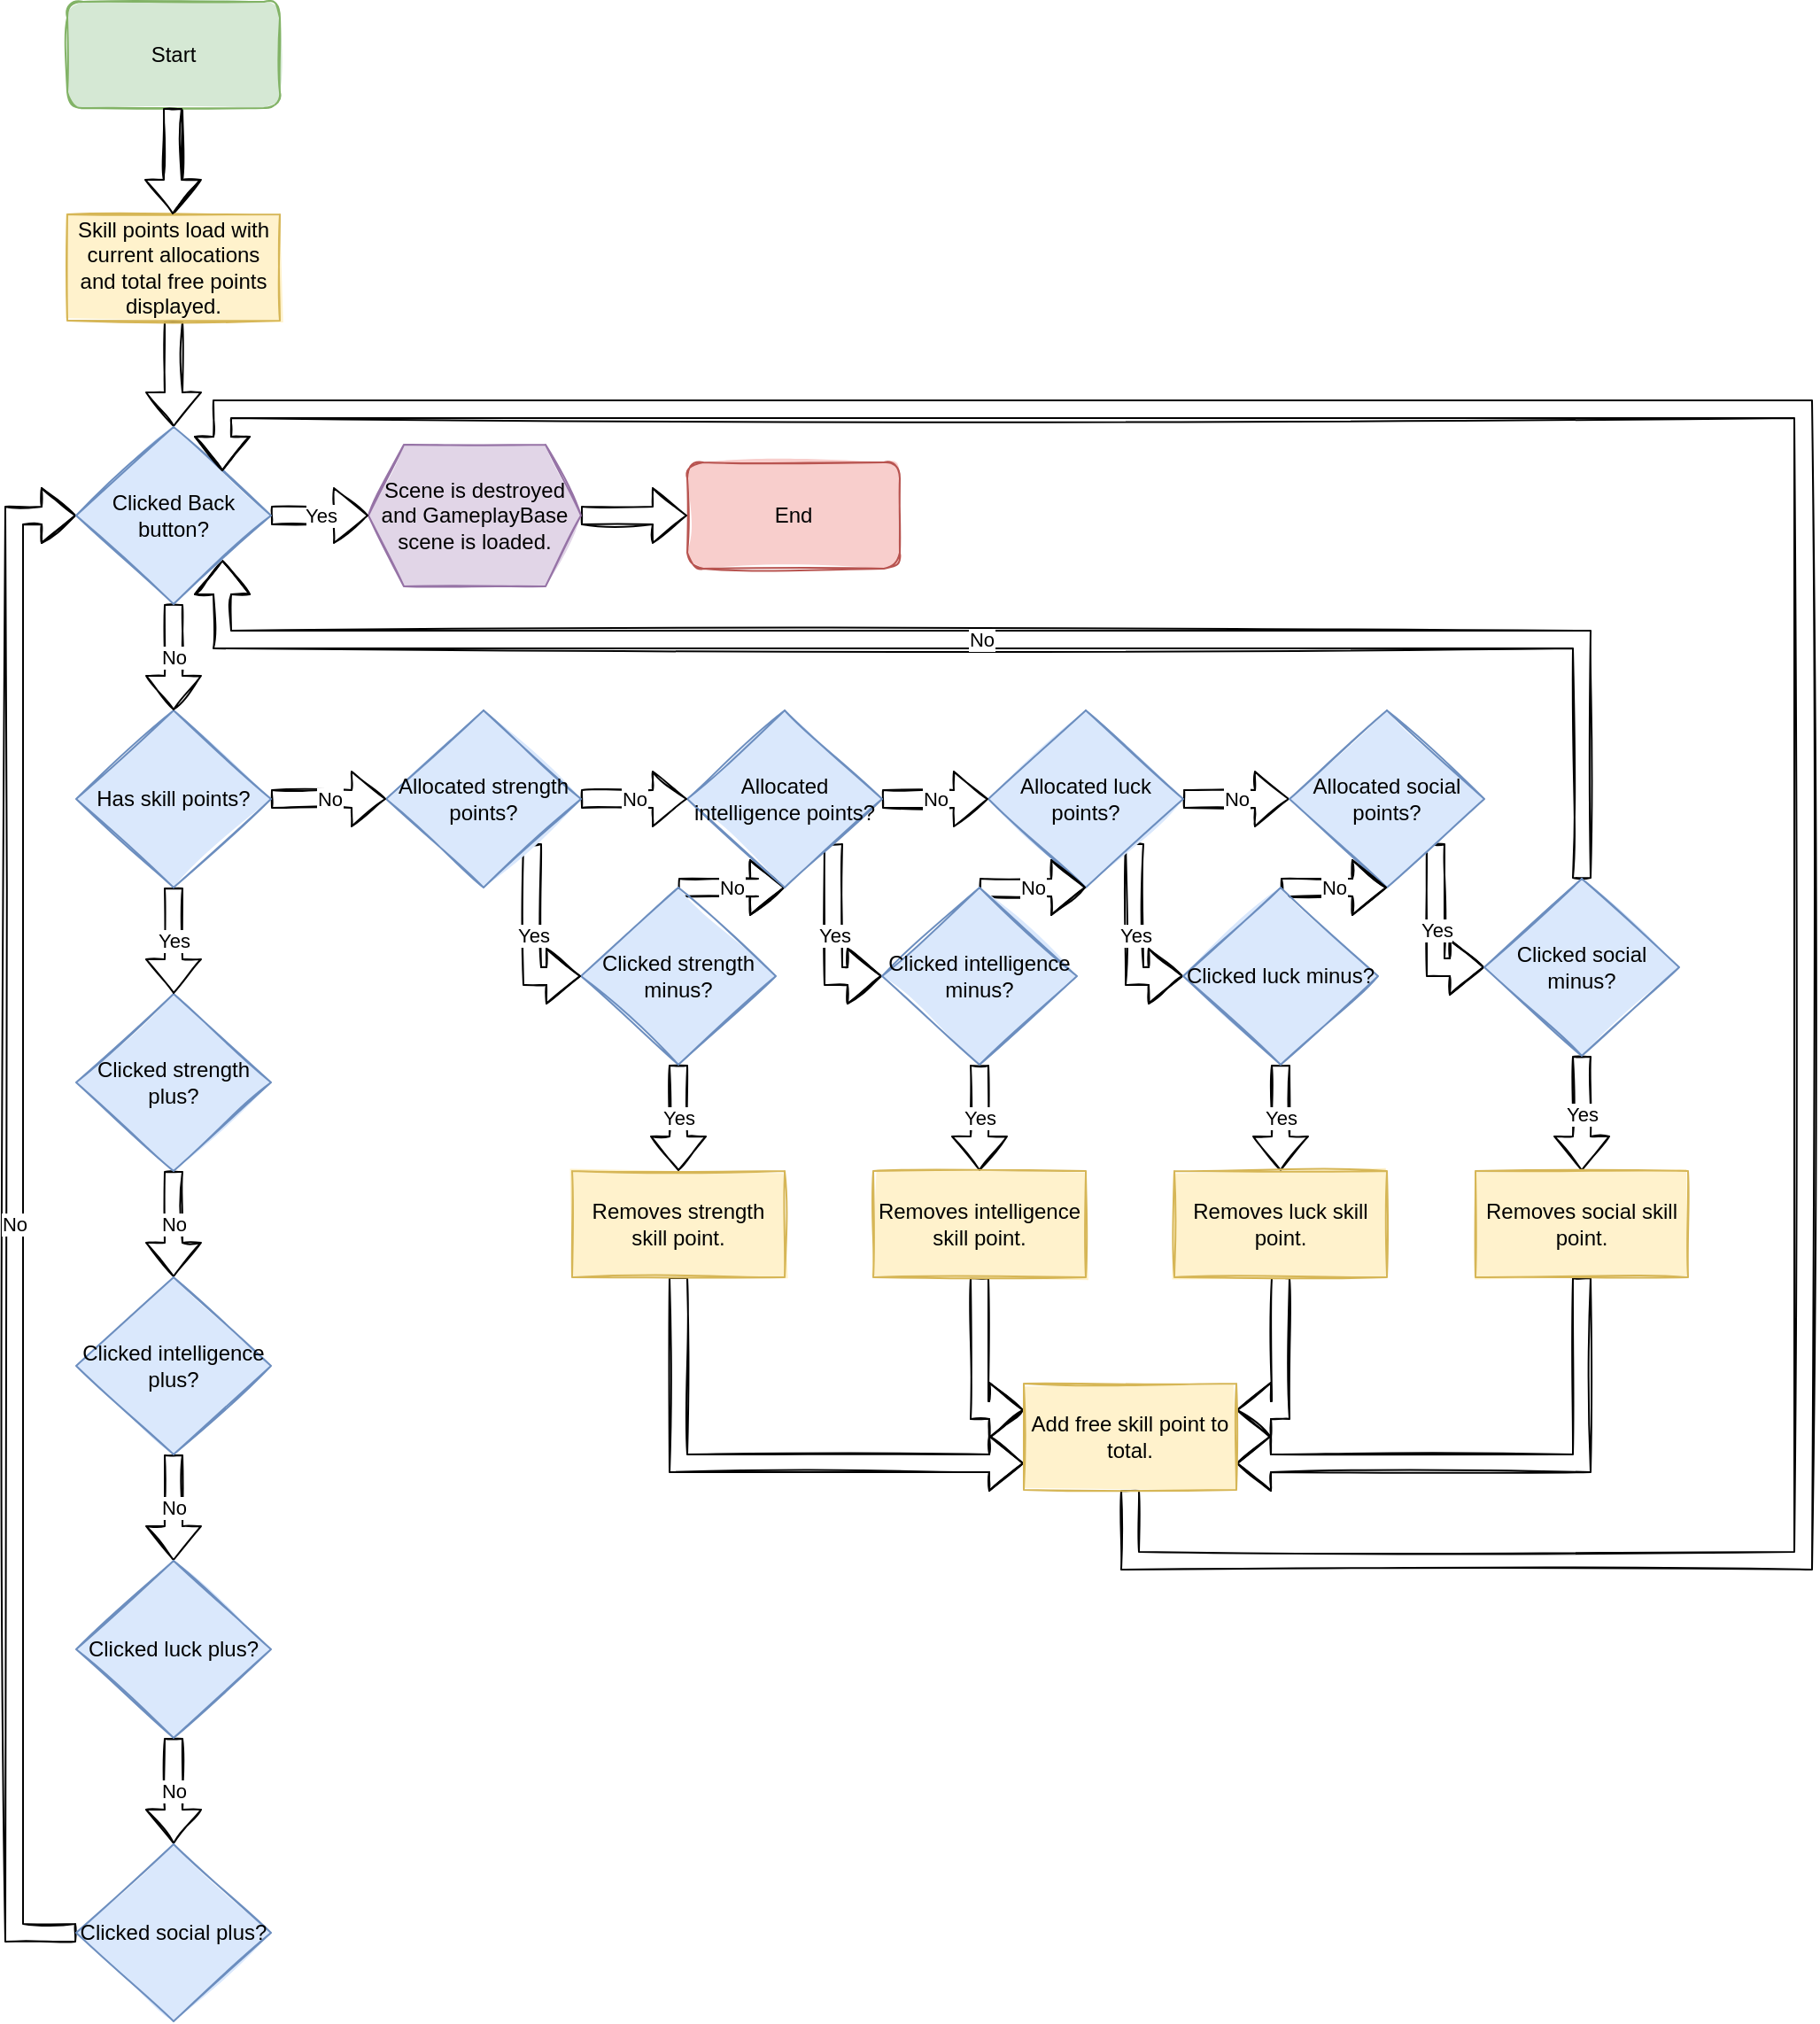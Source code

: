 <mxfile version="16.1.2" type="device"><diagram id="o_-JVSorGUq8rQS-DgG7" name="Page-1"><mxGraphModel dx="1740" dy="1138" grid="1" gridSize="10" guides="1" tooltips="1" connect="1" arrows="1" fold="1" page="1" pageScale="1" pageWidth="827" pageHeight="1169" math="0" shadow="0"><root><mxCell id="0"/><mxCell id="1" parent="0"/><mxCell id="ipaL6n43P8oaSK_bz6wS-7" style="edgeStyle=orthogonalEdgeStyle;rounded=0;orthogonalLoop=1;jettySize=auto;html=1;exitX=0.5;exitY=1;exitDx=0;exitDy=0;sketch=1;strokeColor=default;shape=flexArrow;" parent="1" source="ipaL6n43P8oaSK_bz6wS-1" target="ipaL6n43P8oaSK_bz6wS-6" edge="1"><mxGeometry relative="1" as="geometry"/></mxCell><mxCell id="ipaL6n43P8oaSK_bz6wS-1" value="Start" style="rounded=1;whiteSpace=wrap;html=1;fillColor=#d5e8d4;strokeColor=#82b366;sketch=1;fillStyle=solid;" parent="1" vertex="1"><mxGeometry x="100" y="40" width="120" height="60" as="geometry"/></mxCell><mxCell id="ipaL6n43P8oaSK_bz6wS-9" value="" style="edgeStyle=orthogonalEdgeStyle;shape=flexArrow;rounded=0;sketch=1;orthogonalLoop=1;jettySize=auto;html=1;strokeColor=default;entryX=0.5;entryY=0;entryDx=0;entryDy=0;" parent="1" source="ipaL6n43P8oaSK_bz6wS-6" target="4TbMbrSDBISXEQr1geKd-17" edge="1"><mxGeometry relative="1" as="geometry"><mxPoint x="160" y="280" as="targetPoint"/></mxGeometry></mxCell><mxCell id="ipaL6n43P8oaSK_bz6wS-6" value="Skill points load with current allocations and total free points displayed." style="rounded=0;whiteSpace=wrap;html=1;sketch=1;fillStyle=solid;fillColor=#fff2cc;strokeColor=#d6b656;" parent="1" vertex="1"><mxGeometry x="100" y="160" width="120" height="60" as="geometry"/></mxCell><mxCell id="ipaL6n43P8oaSK_bz6wS-14" value="End" style="rounded=1;whiteSpace=wrap;html=1;fillColor=#f8cecc;strokeColor=#b85450;sketch=1;fillStyle=solid;" parent="1" vertex="1"><mxGeometry x="450" y="300" width="120" height="60" as="geometry"/></mxCell><mxCell id="4TbMbrSDBISXEQr1geKd-25" style="edgeStyle=orthogonalEdgeStyle;shape=flexArrow;rounded=0;sketch=1;fillStyle=solid;orthogonalLoop=1;jettySize=auto;html=1;exitX=1;exitY=0.5;exitDx=0;exitDy=0;labelBackgroundColor=default;fontFamily=Helvetica;fontSize=11;fontColor=default;endArrow=classic;strokeColor=default;fillColor=default;" edge="1" parent="1" source="ipaL6n43P8oaSK_bz6wS-18" target="ipaL6n43P8oaSK_bz6wS-14"><mxGeometry relative="1" as="geometry"/></mxCell><mxCell id="ipaL6n43P8oaSK_bz6wS-18" value="Scene is destroyed and GameplayBase scene is loaded." style="shape=hexagon;perimeter=hexagonPerimeter2;whiteSpace=wrap;html=1;fixedSize=1;sketch=1;fillStyle=solid;fillColor=#e1d5e7;strokeColor=#9673a6;" parent="1" vertex="1"><mxGeometry x="270" y="290" width="120" height="80" as="geometry"/></mxCell><mxCell id="LiWWIZqxrh0gKxfWtvxY-1" style="edgeStyle=orthogonalEdgeStyle;rounded=0;orthogonalLoop=1;jettySize=auto;html=1;exitX=0.5;exitY=1;exitDx=0;exitDy=0;sketch=1;strokeColor=default;shape=flexArrow;fillColor=default;fillStyle=solid;" parent="1" edge="1"><mxGeometry relative="1" as="geometry"><mxPoint x="159.5" y="100" as="sourcePoint"/><mxPoint x="159.5" y="160" as="targetPoint"/></mxGeometry></mxCell><mxCell id="4TbMbrSDBISXEQr1geKd-20" value="No" style="edgeStyle=orthogonalEdgeStyle;shape=flexArrow;rounded=0;sketch=1;fillStyle=solid;orthogonalLoop=1;jettySize=auto;html=1;exitX=0.5;exitY=1;exitDx=0;exitDy=0;entryX=0.5;entryY=0;entryDx=0;entryDy=0;labelBackgroundColor=default;fontFamily=Helvetica;fontSize=11;fontColor=default;endArrow=classic;strokeColor=default;fillColor=default;" edge="1" parent="1" source="4TbMbrSDBISXEQr1geKd-3" target="4TbMbrSDBISXEQr1geKd-13"><mxGeometry relative="1" as="geometry"/></mxCell><mxCell id="4TbMbrSDBISXEQr1geKd-3" value="Clicked strength plus?" style="rhombus;whiteSpace=wrap;html=1;fillColor=#dae8fc;strokeColor=#6c8ebf;rounded=0;sketch=1;fillStyle=solid;" vertex="1" parent="1"><mxGeometry x="105" y="600" width="110" height="100" as="geometry"/></mxCell><mxCell id="4TbMbrSDBISXEQr1geKd-39" value="No" style="edgeStyle=orthogonalEdgeStyle;shape=flexArrow;rounded=0;sketch=1;fillStyle=solid;orthogonalLoop=1;jettySize=auto;html=1;exitX=0.5;exitY=0;exitDx=0;exitDy=0;entryX=0.5;entryY=1;entryDx=0;entryDy=0;labelBackgroundColor=default;fontFamily=Helvetica;fontSize=11;fontColor=default;endArrow=classic;strokeColor=default;fillColor=default;" edge="1" parent="1" source="4TbMbrSDBISXEQr1geKd-4" target="4TbMbrSDBISXEQr1geKd-6"><mxGeometry relative="1" as="geometry"><Array as="points"><mxPoint x="490" y="540"/><mxPoint x="490" y="540"/></Array></mxGeometry></mxCell><mxCell id="4TbMbrSDBISXEQr1geKd-49" value="Yes" style="edgeStyle=orthogonalEdgeStyle;shape=flexArrow;rounded=0;sketch=1;fillStyle=solid;orthogonalLoop=1;jettySize=auto;html=1;exitX=0.5;exitY=1;exitDx=0;exitDy=0;labelBackgroundColor=default;fontFamily=Helvetica;fontSize=11;fontColor=default;endArrow=classic;strokeColor=default;fillColor=default;" edge="1" parent="1" source="4TbMbrSDBISXEQr1geKd-4" target="4TbMbrSDBISXEQr1geKd-45"><mxGeometry relative="1" as="geometry"/></mxCell><mxCell id="4TbMbrSDBISXEQr1geKd-4" value="Clicked strength minus?" style="rhombus;whiteSpace=wrap;html=1;fillColor=#dae8fc;strokeColor=#6c8ebf;rounded=0;sketch=1;fillStyle=solid;" vertex="1" parent="1"><mxGeometry x="390" y="540" width="110" height="100" as="geometry"/></mxCell><mxCell id="4TbMbrSDBISXEQr1geKd-30" value="Yes" style="edgeStyle=orthogonalEdgeStyle;shape=flexArrow;rounded=0;sketch=1;fillStyle=solid;orthogonalLoop=1;jettySize=auto;html=1;exitX=1;exitY=1;exitDx=0;exitDy=0;entryX=0;entryY=0.5;entryDx=0;entryDy=0;labelBackgroundColor=default;fontFamily=Helvetica;fontSize=11;fontColor=default;endArrow=classic;strokeColor=default;fillColor=default;" edge="1" parent="1" source="4TbMbrSDBISXEQr1geKd-5" target="4TbMbrSDBISXEQr1geKd-11"><mxGeometry relative="1" as="geometry"/></mxCell><mxCell id="4TbMbrSDBISXEQr1geKd-43" value="No" style="edgeStyle=orthogonalEdgeStyle;shape=flexArrow;rounded=0;sketch=1;fillStyle=solid;orthogonalLoop=1;jettySize=auto;html=1;exitX=1;exitY=0.5;exitDx=0;exitDy=0;labelBackgroundColor=default;fontFamily=Helvetica;fontSize=11;fontColor=default;endArrow=classic;strokeColor=default;fillColor=default;" edge="1" parent="1" source="4TbMbrSDBISXEQr1geKd-5" target="4TbMbrSDBISXEQr1geKd-9"><mxGeometry relative="1" as="geometry"/></mxCell><mxCell id="4TbMbrSDBISXEQr1geKd-5" value="Allocated luck points?" style="rhombus;whiteSpace=wrap;html=1;fillColor=#dae8fc;strokeColor=#6c8ebf;rounded=0;sketch=1;fillStyle=solid;" vertex="1" parent="1"><mxGeometry x="620" y="440" width="110" height="100" as="geometry"/></mxCell><mxCell id="4TbMbrSDBISXEQr1geKd-29" value="Yes" style="edgeStyle=orthogonalEdgeStyle;shape=flexArrow;rounded=0;sketch=1;fillStyle=solid;orthogonalLoop=1;jettySize=auto;html=1;exitX=1;exitY=1;exitDx=0;exitDy=0;entryX=0;entryY=0.5;entryDx=0;entryDy=0;labelBackgroundColor=default;fontFamily=Helvetica;fontSize=11;fontColor=default;endArrow=classic;strokeColor=default;fillColor=default;" edge="1" parent="1" source="4TbMbrSDBISXEQr1geKd-6" target="4TbMbrSDBISXEQr1geKd-12"><mxGeometry relative="1" as="geometry"/></mxCell><mxCell id="4TbMbrSDBISXEQr1geKd-42" value="No" style="edgeStyle=orthogonalEdgeStyle;shape=flexArrow;rounded=0;sketch=1;fillStyle=solid;orthogonalLoop=1;jettySize=auto;html=1;exitX=1;exitY=0.5;exitDx=0;exitDy=0;entryX=0;entryY=0.5;entryDx=0;entryDy=0;labelBackgroundColor=default;fontFamily=Helvetica;fontSize=11;fontColor=default;endArrow=classic;strokeColor=default;fillColor=default;" edge="1" parent="1" source="4TbMbrSDBISXEQr1geKd-6" target="4TbMbrSDBISXEQr1geKd-5"><mxGeometry relative="1" as="geometry"/></mxCell><mxCell id="4TbMbrSDBISXEQr1geKd-6" value="Allocated intelligence points?" style="rhombus;whiteSpace=wrap;html=1;fillColor=#dae8fc;strokeColor=#6c8ebf;rounded=0;sketch=1;fillStyle=solid;" vertex="1" parent="1"><mxGeometry x="450" y="440" width="110" height="100" as="geometry"/></mxCell><mxCell id="4TbMbrSDBISXEQr1geKd-28" value="Yes" style="edgeStyle=orthogonalEdgeStyle;shape=flexArrow;rounded=0;sketch=1;fillStyle=solid;orthogonalLoop=1;jettySize=auto;html=1;exitX=1;exitY=1;exitDx=0;exitDy=0;entryX=0;entryY=0.5;entryDx=0;entryDy=0;labelBackgroundColor=default;fontFamily=Helvetica;fontSize=11;fontColor=default;endArrow=classic;strokeColor=default;fillColor=default;" edge="1" parent="1" source="4TbMbrSDBISXEQr1geKd-7" target="4TbMbrSDBISXEQr1geKd-4"><mxGeometry relative="1" as="geometry"/></mxCell><mxCell id="4TbMbrSDBISXEQr1geKd-32" value="No" style="edgeStyle=orthogonalEdgeStyle;shape=flexArrow;rounded=0;sketch=1;fillStyle=solid;orthogonalLoop=1;jettySize=auto;html=1;exitX=1;exitY=0.5;exitDx=0;exitDy=0;entryX=0;entryY=0.5;entryDx=0;entryDy=0;labelBackgroundColor=default;fontFamily=Helvetica;fontSize=11;fontColor=default;endArrow=classic;strokeColor=default;fillColor=default;" edge="1" parent="1" source="4TbMbrSDBISXEQr1geKd-7" target="4TbMbrSDBISXEQr1geKd-6"><mxGeometry relative="1" as="geometry"/></mxCell><mxCell id="4TbMbrSDBISXEQr1geKd-7" value="Allocated strength points?" style="rhombus;whiteSpace=wrap;html=1;fillColor=#dae8fc;strokeColor=#6c8ebf;rounded=0;sketch=1;fillStyle=solid;" vertex="1" parent="1"><mxGeometry x="280" y="440" width="110" height="100" as="geometry"/></mxCell><mxCell id="4TbMbrSDBISXEQr1geKd-19" value="Yes" style="edgeStyle=orthogonalEdgeStyle;shape=flexArrow;rounded=0;sketch=1;fillStyle=solid;orthogonalLoop=1;jettySize=auto;html=1;exitX=0.5;exitY=1;exitDx=0;exitDy=0;entryX=0.5;entryY=0;entryDx=0;entryDy=0;labelBackgroundColor=default;fontFamily=Helvetica;fontSize=11;fontColor=default;endArrow=classic;strokeColor=default;fillColor=default;" edge="1" parent="1" source="4TbMbrSDBISXEQr1geKd-8" target="4TbMbrSDBISXEQr1geKd-3"><mxGeometry relative="1" as="geometry"/></mxCell><mxCell id="4TbMbrSDBISXEQr1geKd-27" value="No" style="edgeStyle=orthogonalEdgeStyle;shape=flexArrow;rounded=0;sketch=1;fillStyle=solid;orthogonalLoop=1;jettySize=auto;html=1;exitX=1;exitY=0.5;exitDx=0;exitDy=0;entryX=0;entryY=0.5;entryDx=0;entryDy=0;labelBackgroundColor=default;fontFamily=Helvetica;fontSize=11;fontColor=default;endArrow=classic;strokeColor=default;fillColor=default;" edge="1" parent="1" source="4TbMbrSDBISXEQr1geKd-8" target="4TbMbrSDBISXEQr1geKd-7"><mxGeometry relative="1" as="geometry"/></mxCell><mxCell id="4TbMbrSDBISXEQr1geKd-8" value="Has skill points?" style="rhombus;whiteSpace=wrap;html=1;fillColor=#dae8fc;strokeColor=#6c8ebf;rounded=0;sketch=1;fillStyle=solid;" vertex="1" parent="1"><mxGeometry x="105" y="440" width="110" height="100" as="geometry"/></mxCell><mxCell id="4TbMbrSDBISXEQr1geKd-31" value="Yes" style="edgeStyle=orthogonalEdgeStyle;shape=flexArrow;rounded=0;sketch=1;fillStyle=solid;orthogonalLoop=1;jettySize=auto;html=1;exitX=1;exitY=1;exitDx=0;exitDy=0;entryX=0;entryY=0.5;entryDx=0;entryDy=0;labelBackgroundColor=default;fontFamily=Helvetica;fontSize=11;fontColor=default;endArrow=classic;strokeColor=default;fillColor=default;" edge="1" parent="1" source="4TbMbrSDBISXEQr1geKd-9" target="4TbMbrSDBISXEQr1geKd-10"><mxGeometry relative="1" as="geometry"/></mxCell><mxCell id="4TbMbrSDBISXEQr1geKd-9" value="Allocated social points?" style="rhombus;whiteSpace=wrap;html=1;fillColor=#dae8fc;strokeColor=#6c8ebf;rounded=0;sketch=1;fillStyle=solid;" vertex="1" parent="1"><mxGeometry x="790" y="440" width="110" height="100" as="geometry"/></mxCell><mxCell id="4TbMbrSDBISXEQr1geKd-44" value="No" style="edgeStyle=orthogonalEdgeStyle;shape=flexArrow;rounded=0;sketch=1;fillStyle=solid;orthogonalLoop=1;jettySize=auto;html=1;exitX=0.5;exitY=0;exitDx=0;exitDy=0;entryX=1;entryY=1;entryDx=0;entryDy=0;labelBackgroundColor=default;fontFamily=Helvetica;fontSize=11;fontColor=default;endArrow=classic;strokeColor=default;fillColor=default;" edge="1" parent="1" source="4TbMbrSDBISXEQr1geKd-10" target="4TbMbrSDBISXEQr1geKd-17"><mxGeometry relative="1" as="geometry"><Array as="points"><mxPoint x="955" y="400"/><mxPoint x="188" y="400"/></Array></mxGeometry></mxCell><mxCell id="4TbMbrSDBISXEQr1geKd-53" value="Yes" style="edgeStyle=orthogonalEdgeStyle;shape=flexArrow;rounded=0;sketch=1;fillStyle=solid;orthogonalLoop=1;jettySize=auto;html=1;exitX=0.5;exitY=1;exitDx=0;exitDy=0;labelBackgroundColor=default;fontFamily=Helvetica;fontSize=11;fontColor=default;endArrow=classic;strokeColor=default;fillColor=default;" edge="1" parent="1" source="4TbMbrSDBISXEQr1geKd-10" target="4TbMbrSDBISXEQr1geKd-46"><mxGeometry relative="1" as="geometry"/></mxCell><mxCell id="4TbMbrSDBISXEQr1geKd-10" value="Clicked social minus?" style="rhombus;whiteSpace=wrap;html=1;fillColor=#dae8fc;strokeColor=#6c8ebf;rounded=0;sketch=1;fillStyle=solid;" vertex="1" parent="1"><mxGeometry x="900" y="535" width="110" height="100" as="geometry"/></mxCell><mxCell id="4TbMbrSDBISXEQr1geKd-41" value="No" style="edgeStyle=orthogonalEdgeStyle;shape=flexArrow;rounded=0;sketch=1;fillStyle=solid;orthogonalLoop=1;jettySize=auto;html=1;exitX=0.5;exitY=0;exitDx=0;exitDy=0;entryX=0.5;entryY=1;entryDx=0;entryDy=0;labelBackgroundColor=default;fontFamily=Helvetica;fontSize=11;fontColor=default;endArrow=classic;strokeColor=default;fillColor=default;" edge="1" parent="1" source="4TbMbrSDBISXEQr1geKd-11" target="4TbMbrSDBISXEQr1geKd-9"><mxGeometry relative="1" as="geometry"><Array as="points"><mxPoint x="820" y="540"/><mxPoint x="820" y="540"/></Array></mxGeometry></mxCell><mxCell id="4TbMbrSDBISXEQr1geKd-52" value="Yes" style="edgeStyle=orthogonalEdgeStyle;shape=flexArrow;rounded=0;sketch=1;fillStyle=solid;orthogonalLoop=1;jettySize=auto;html=1;exitX=0.5;exitY=1;exitDx=0;exitDy=0;entryX=0.5;entryY=0;entryDx=0;entryDy=0;labelBackgroundColor=default;fontFamily=Helvetica;fontSize=11;fontColor=default;endArrow=classic;strokeColor=default;fillColor=default;" edge="1" parent="1" source="4TbMbrSDBISXEQr1geKd-11" target="4TbMbrSDBISXEQr1geKd-48"><mxGeometry relative="1" as="geometry"/></mxCell><mxCell id="4TbMbrSDBISXEQr1geKd-11" value="Clicked luck minus?" style="rhombus;whiteSpace=wrap;html=1;fillColor=#dae8fc;strokeColor=#6c8ebf;rounded=0;sketch=1;fillStyle=solid;" vertex="1" parent="1"><mxGeometry x="730" y="540" width="110" height="100" as="geometry"/></mxCell><mxCell id="4TbMbrSDBISXEQr1geKd-40" value="No" style="edgeStyle=orthogonalEdgeStyle;shape=flexArrow;rounded=0;sketch=1;fillStyle=solid;orthogonalLoop=1;jettySize=auto;html=1;exitX=0.5;exitY=0;exitDx=0;exitDy=0;entryX=0.5;entryY=1;entryDx=0;entryDy=0;labelBackgroundColor=default;fontFamily=Helvetica;fontSize=11;fontColor=default;endArrow=classic;strokeColor=default;fillColor=default;" edge="1" parent="1" source="4TbMbrSDBISXEQr1geKd-12" target="4TbMbrSDBISXEQr1geKd-5"><mxGeometry relative="1" as="geometry"><Array as="points"><mxPoint x="650" y="540"/><mxPoint x="650" y="540"/></Array></mxGeometry></mxCell><mxCell id="4TbMbrSDBISXEQr1geKd-51" value="Yes" style="edgeStyle=orthogonalEdgeStyle;shape=flexArrow;rounded=0;sketch=1;fillStyle=solid;orthogonalLoop=1;jettySize=auto;html=1;exitX=0.5;exitY=1;exitDx=0;exitDy=0;entryX=0.5;entryY=0;entryDx=0;entryDy=0;labelBackgroundColor=default;fontFamily=Helvetica;fontSize=11;fontColor=default;endArrow=classic;strokeColor=default;fillColor=default;" edge="1" parent="1" source="4TbMbrSDBISXEQr1geKd-12" target="4TbMbrSDBISXEQr1geKd-47"><mxGeometry relative="1" as="geometry"/></mxCell><mxCell id="4TbMbrSDBISXEQr1geKd-12" value="Clicked intelligence minus?" style="rhombus;whiteSpace=wrap;html=1;fillColor=#dae8fc;strokeColor=#6c8ebf;rounded=0;sketch=1;fillStyle=solid;" vertex="1" parent="1"><mxGeometry x="560" y="540" width="110" height="100" as="geometry"/></mxCell><mxCell id="4TbMbrSDBISXEQr1geKd-21" value="No" style="edgeStyle=orthogonalEdgeStyle;shape=flexArrow;rounded=0;sketch=1;fillStyle=solid;orthogonalLoop=1;jettySize=auto;html=1;exitX=0.5;exitY=1;exitDx=0;exitDy=0;entryX=0.5;entryY=0;entryDx=0;entryDy=0;labelBackgroundColor=default;fontFamily=Helvetica;fontSize=11;fontColor=default;endArrow=classic;strokeColor=default;fillColor=default;" edge="1" parent="1" source="4TbMbrSDBISXEQr1geKd-13" target="4TbMbrSDBISXEQr1geKd-14"><mxGeometry relative="1" as="geometry"/></mxCell><mxCell id="4TbMbrSDBISXEQr1geKd-13" value="Clicked intelligence &lt;br&gt;plus?" style="rhombus;whiteSpace=wrap;html=1;fillColor=#dae8fc;strokeColor=#6c8ebf;rounded=0;sketch=1;fillStyle=solid;" vertex="1" parent="1"><mxGeometry x="105" y="760" width="110" height="100" as="geometry"/></mxCell><mxCell id="4TbMbrSDBISXEQr1geKd-22" value="No" style="edgeStyle=orthogonalEdgeStyle;shape=flexArrow;rounded=0;sketch=1;fillStyle=solid;orthogonalLoop=1;jettySize=auto;html=1;exitX=0.5;exitY=1;exitDx=0;exitDy=0;entryX=0.5;entryY=0;entryDx=0;entryDy=0;labelBackgroundColor=default;fontFamily=Helvetica;fontSize=11;fontColor=default;endArrow=classic;strokeColor=default;fillColor=default;" edge="1" parent="1" source="4TbMbrSDBISXEQr1geKd-14" target="4TbMbrSDBISXEQr1geKd-15"><mxGeometry relative="1" as="geometry"/></mxCell><mxCell id="4TbMbrSDBISXEQr1geKd-14" value="Clicked luck plus?" style="rhombus;whiteSpace=wrap;html=1;fillColor=#dae8fc;strokeColor=#6c8ebf;rounded=0;sketch=1;fillStyle=solid;" vertex="1" parent="1"><mxGeometry x="105" y="920" width="110" height="100" as="geometry"/></mxCell><mxCell id="4TbMbrSDBISXEQr1geKd-23" value="No" style="edgeStyle=orthogonalEdgeStyle;shape=flexArrow;rounded=0;sketch=1;fillStyle=solid;orthogonalLoop=1;jettySize=auto;html=1;exitX=0;exitY=0.5;exitDx=0;exitDy=0;entryX=0;entryY=0.5;entryDx=0;entryDy=0;labelBackgroundColor=default;fontFamily=Helvetica;fontSize=11;fontColor=default;endArrow=classic;strokeColor=default;fillColor=default;" edge="1" parent="1" source="4TbMbrSDBISXEQr1geKd-15" target="4TbMbrSDBISXEQr1geKd-17"><mxGeometry relative="1" as="geometry"><Array as="points"><mxPoint x="70" y="1130"/><mxPoint x="70" y="330"/></Array></mxGeometry></mxCell><mxCell id="4TbMbrSDBISXEQr1geKd-15" value="Clicked social plus?" style="rhombus;whiteSpace=wrap;html=1;fillColor=#dae8fc;strokeColor=#6c8ebf;rounded=0;sketch=1;fillStyle=solid;" vertex="1" parent="1"><mxGeometry x="105" y="1080" width="110" height="100" as="geometry"/></mxCell><mxCell id="4TbMbrSDBISXEQr1geKd-18" value="No" style="edgeStyle=orthogonalEdgeStyle;shape=flexArrow;rounded=0;sketch=1;fillStyle=solid;orthogonalLoop=1;jettySize=auto;html=1;exitX=0.5;exitY=1;exitDx=0;exitDy=0;entryX=0.5;entryY=0;entryDx=0;entryDy=0;labelBackgroundColor=default;fontFamily=Helvetica;fontSize=11;fontColor=default;endArrow=classic;strokeColor=default;fillColor=default;" edge="1" parent="1" source="4TbMbrSDBISXEQr1geKd-17" target="4TbMbrSDBISXEQr1geKd-8"><mxGeometry relative="1" as="geometry"/></mxCell><mxCell id="4TbMbrSDBISXEQr1geKd-24" value="Yes" style="edgeStyle=orthogonalEdgeStyle;shape=flexArrow;rounded=0;sketch=1;fillStyle=solid;orthogonalLoop=1;jettySize=auto;html=1;exitX=1;exitY=0.5;exitDx=0;exitDy=0;entryX=0;entryY=0.5;entryDx=0;entryDy=0;labelBackgroundColor=default;fontFamily=Helvetica;fontSize=11;fontColor=default;endArrow=classic;strokeColor=default;fillColor=default;" edge="1" parent="1" source="4TbMbrSDBISXEQr1geKd-17" target="ipaL6n43P8oaSK_bz6wS-18"><mxGeometry relative="1" as="geometry"/></mxCell><mxCell id="4TbMbrSDBISXEQr1geKd-17" value="Clicked Back button?" style="rhombus;whiteSpace=wrap;html=1;fillColor=#dae8fc;strokeColor=#6c8ebf;rounded=0;sketch=1;fillStyle=solid;" vertex="1" parent="1"><mxGeometry x="105" y="280" width="110" height="100" as="geometry"/></mxCell><mxCell id="4TbMbrSDBISXEQr1geKd-55" style="edgeStyle=orthogonalEdgeStyle;shape=flexArrow;rounded=0;sketch=1;fillStyle=solid;orthogonalLoop=1;jettySize=auto;html=1;exitX=0.5;exitY=1;exitDx=0;exitDy=0;entryX=0;entryY=0.75;entryDx=0;entryDy=0;labelBackgroundColor=default;fontFamily=Helvetica;fontSize=11;fontColor=default;endArrow=classic;strokeColor=default;fillColor=default;" edge="1" parent="1" source="4TbMbrSDBISXEQr1geKd-45" target="4TbMbrSDBISXEQr1geKd-54"><mxGeometry relative="1" as="geometry"/></mxCell><mxCell id="4TbMbrSDBISXEQr1geKd-45" value="Removes strength skill point." style="rounded=0;whiteSpace=wrap;html=1;sketch=1;fillStyle=solid;fillColor=#fff2cc;strokeColor=#d6b656;" vertex="1" parent="1"><mxGeometry x="385" y="700" width="120" height="60" as="geometry"/></mxCell><mxCell id="4TbMbrSDBISXEQr1geKd-58" style="edgeStyle=orthogonalEdgeStyle;shape=flexArrow;rounded=0;sketch=1;fillStyle=solid;orthogonalLoop=1;jettySize=auto;html=1;exitX=0.5;exitY=1;exitDx=0;exitDy=0;entryX=1;entryY=0.75;entryDx=0;entryDy=0;labelBackgroundColor=default;fontFamily=Helvetica;fontSize=11;fontColor=default;endArrow=classic;strokeColor=default;fillColor=default;" edge="1" parent="1" source="4TbMbrSDBISXEQr1geKd-46" target="4TbMbrSDBISXEQr1geKd-54"><mxGeometry relative="1" as="geometry"/></mxCell><mxCell id="4TbMbrSDBISXEQr1geKd-46" value="Removes social skill point." style="rounded=0;whiteSpace=wrap;html=1;sketch=1;fillStyle=solid;fillColor=#fff2cc;strokeColor=#d6b656;" vertex="1" parent="1"><mxGeometry x="895" y="700" width="120" height="60" as="geometry"/></mxCell><mxCell id="4TbMbrSDBISXEQr1geKd-56" style="edgeStyle=orthogonalEdgeStyle;shape=flexArrow;rounded=0;sketch=1;fillStyle=solid;orthogonalLoop=1;jettySize=auto;html=1;exitX=0.5;exitY=1;exitDx=0;exitDy=0;entryX=0;entryY=0.25;entryDx=0;entryDy=0;labelBackgroundColor=default;fontFamily=Helvetica;fontSize=11;fontColor=default;endArrow=classic;strokeColor=default;fillColor=default;" edge="1" parent="1" source="4TbMbrSDBISXEQr1geKd-47" target="4TbMbrSDBISXEQr1geKd-54"><mxGeometry relative="1" as="geometry"/></mxCell><mxCell id="4TbMbrSDBISXEQr1geKd-47" value="Removes intelligence skill point." style="rounded=0;whiteSpace=wrap;html=1;sketch=1;fillStyle=solid;fillColor=#fff2cc;strokeColor=#d6b656;" vertex="1" parent="1"><mxGeometry x="555" y="700" width="120" height="60" as="geometry"/></mxCell><mxCell id="4TbMbrSDBISXEQr1geKd-57" style="edgeStyle=orthogonalEdgeStyle;shape=flexArrow;rounded=0;sketch=1;fillStyle=solid;orthogonalLoop=1;jettySize=auto;html=1;exitX=0.5;exitY=1;exitDx=0;exitDy=0;entryX=1;entryY=0.25;entryDx=0;entryDy=0;labelBackgroundColor=default;fontFamily=Helvetica;fontSize=11;fontColor=default;endArrow=classic;strokeColor=default;fillColor=default;" edge="1" parent="1" source="4TbMbrSDBISXEQr1geKd-48" target="4TbMbrSDBISXEQr1geKd-54"><mxGeometry relative="1" as="geometry"/></mxCell><mxCell id="4TbMbrSDBISXEQr1geKd-48" value="Removes luck skill point." style="rounded=0;whiteSpace=wrap;html=1;sketch=1;fillStyle=solid;fillColor=#fff2cc;strokeColor=#d6b656;" vertex="1" parent="1"><mxGeometry x="725" y="700" width="120" height="60" as="geometry"/></mxCell><mxCell id="4TbMbrSDBISXEQr1geKd-59" style="edgeStyle=orthogonalEdgeStyle;shape=flexArrow;rounded=0;sketch=1;fillStyle=solid;orthogonalLoop=1;jettySize=auto;html=1;exitX=0.5;exitY=1;exitDx=0;exitDy=0;entryX=1;entryY=0;entryDx=0;entryDy=0;labelBackgroundColor=default;fontFamily=Helvetica;fontSize=11;fontColor=default;endArrow=classic;strokeColor=default;fillColor=default;" edge="1" parent="1" source="4TbMbrSDBISXEQr1geKd-54" target="4TbMbrSDBISXEQr1geKd-17"><mxGeometry relative="1" as="geometry"><Array as="points"><mxPoint x="700" y="920"/><mxPoint x="1080" y="920"/><mxPoint x="1080" y="270"/><mxPoint x="188" y="270"/></Array></mxGeometry></mxCell><mxCell id="4TbMbrSDBISXEQr1geKd-54" value="Add free skill point to total." style="rounded=0;whiteSpace=wrap;html=1;sketch=1;fillStyle=solid;fillColor=#fff2cc;strokeColor=#d6b656;" vertex="1" parent="1"><mxGeometry x="640" y="820" width="120" height="60" as="geometry"/></mxCell></root></mxGraphModel></diagram></mxfile>